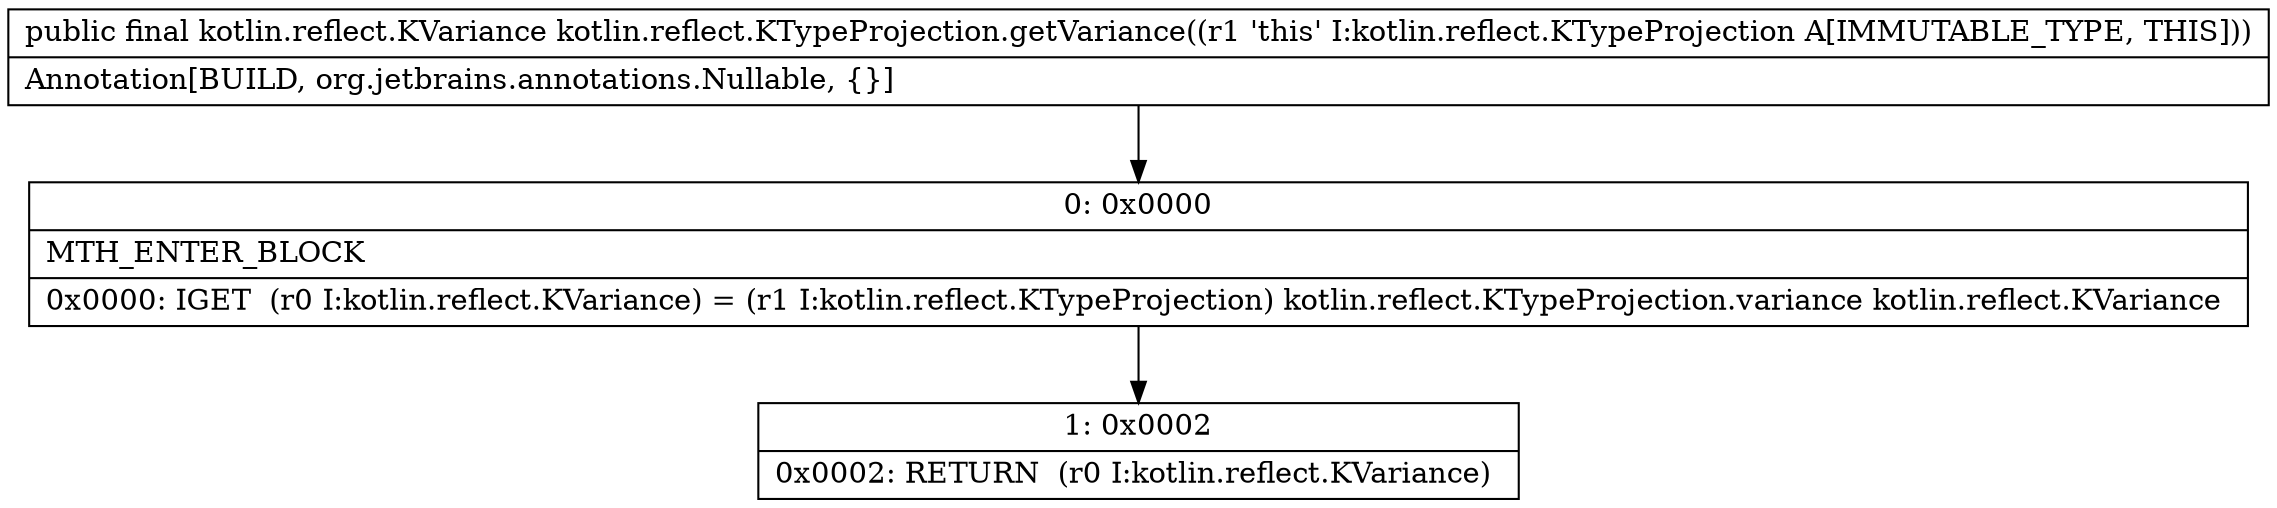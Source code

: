 digraph "CFG forkotlin.reflect.KTypeProjection.getVariance()Lkotlin\/reflect\/KVariance;" {
Node_0 [shape=record,label="{0\:\ 0x0000|MTH_ENTER_BLOCK\l|0x0000: IGET  (r0 I:kotlin.reflect.KVariance) = (r1 I:kotlin.reflect.KTypeProjection) kotlin.reflect.KTypeProjection.variance kotlin.reflect.KVariance \l}"];
Node_1 [shape=record,label="{1\:\ 0x0002|0x0002: RETURN  (r0 I:kotlin.reflect.KVariance) \l}"];
MethodNode[shape=record,label="{public final kotlin.reflect.KVariance kotlin.reflect.KTypeProjection.getVariance((r1 'this' I:kotlin.reflect.KTypeProjection A[IMMUTABLE_TYPE, THIS]))  | Annotation[BUILD, org.jetbrains.annotations.Nullable, \{\}]\l}"];
MethodNode -> Node_0;
Node_0 -> Node_1;
}

